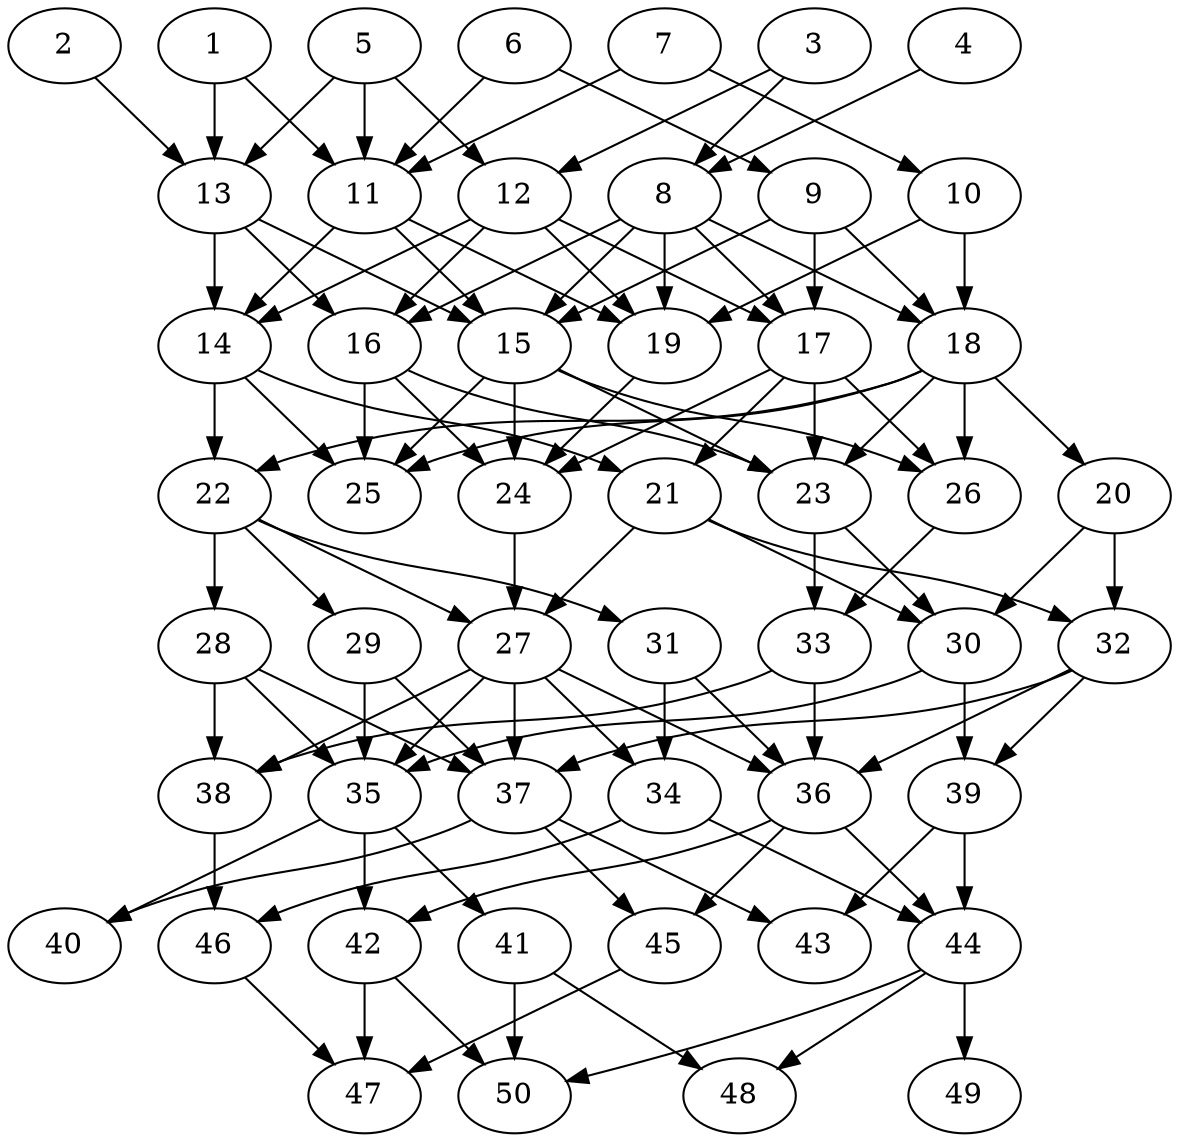 // DAG automatically generated by daggen at Thu Oct  3 14:07:58 2019
// ./daggen --dot -n 50 --ccr 0.4 --fat 0.5 --regular 0.9 --density 0.6 --mindata 5242880 --maxdata 52428800 
digraph G {
  1 [size="20802560", alpha="0.03", expect_size="8321024"] 
  1 -> 11 [size ="8321024"]
  1 -> 13 [size ="8321024"]
  2 [size="113290240", alpha="0.06", expect_size="45316096"] 
  2 -> 13 [size ="45316096"]
  3 [size="72724480", alpha="0.08", expect_size="29089792"] 
  3 -> 8 [size ="29089792"]
  3 -> 12 [size ="29089792"]
  4 [size="116124160", alpha="0.14", expect_size="46449664"] 
  4 -> 8 [size ="46449664"]
  5 [size="122685440", alpha="0.00", expect_size="49074176"] 
  5 -> 11 [size ="49074176"]
  5 -> 12 [size ="49074176"]
  5 -> 13 [size ="49074176"]
  6 [size="15841280", alpha="0.09", expect_size="6336512"] 
  6 -> 9 [size ="6336512"]
  6 -> 11 [size ="6336512"]
  7 [size="23047680", alpha="0.15", expect_size="9219072"] 
  7 -> 10 [size ="9219072"]
  7 -> 11 [size ="9219072"]
  8 [size="97661440", alpha="0.05", expect_size="39064576"] 
  8 -> 15 [size ="39064576"]
  8 -> 16 [size ="39064576"]
  8 -> 17 [size ="39064576"]
  8 -> 18 [size ="39064576"]
  8 -> 19 [size ="39064576"]
  9 [size="37363200", alpha="0.16", expect_size="14945280"] 
  9 -> 15 [size ="14945280"]
  9 -> 17 [size ="14945280"]
  9 -> 18 [size ="14945280"]
  10 [size="116554240", alpha="0.13", expect_size="46621696"] 
  10 -> 18 [size ="46621696"]
  10 -> 19 [size ="46621696"]
  11 [size="41175040", alpha="0.16", expect_size="16470016"] 
  11 -> 14 [size ="16470016"]
  11 -> 15 [size ="16470016"]
  11 -> 19 [size ="16470016"]
  12 [size="58595840", alpha="0.01", expect_size="23438336"] 
  12 -> 14 [size ="23438336"]
  12 -> 16 [size ="23438336"]
  12 -> 17 [size ="23438336"]
  12 -> 19 [size ="23438336"]
  13 [size="93230080", alpha="0.13", expect_size="37292032"] 
  13 -> 14 [size ="37292032"]
  13 -> 15 [size ="37292032"]
  13 -> 16 [size ="37292032"]
  14 [size="24097280", alpha="0.11", expect_size="9638912"] 
  14 -> 21 [size ="9638912"]
  14 -> 22 [size ="9638912"]
  14 -> 25 [size ="9638912"]
  15 [size="106183680", alpha="0.12", expect_size="42473472"] 
  15 -> 23 [size ="42473472"]
  15 -> 24 [size ="42473472"]
  15 -> 25 [size ="42473472"]
  15 -> 26 [size ="42473472"]
  16 [size="109040640", alpha="0.13", expect_size="43616256"] 
  16 -> 23 [size ="43616256"]
  16 -> 24 [size ="43616256"]
  16 -> 25 [size ="43616256"]
  17 [size="41694720", alpha="0.02", expect_size="16677888"] 
  17 -> 21 [size ="16677888"]
  17 -> 23 [size ="16677888"]
  17 -> 24 [size ="16677888"]
  17 -> 26 [size ="16677888"]
  18 [size="127838720", alpha="0.18", expect_size="51135488"] 
  18 -> 20 [size ="51135488"]
  18 -> 22 [size ="51135488"]
  18 -> 23 [size ="51135488"]
  18 -> 25 [size ="51135488"]
  18 -> 26 [size ="51135488"]
  19 [size="37201920", alpha="0.16", expect_size="14880768"] 
  19 -> 24 [size ="14880768"]
  20 [size="14003200", alpha="0.13", expect_size="5601280"] 
  20 -> 30 [size ="5601280"]
  20 -> 32 [size ="5601280"]
  21 [size="93242880", alpha="0.12", expect_size="37297152"] 
  21 -> 27 [size ="37297152"]
  21 -> 30 [size ="37297152"]
  21 -> 32 [size ="37297152"]
  22 [size="68807680", alpha="0.08", expect_size="27523072"] 
  22 -> 27 [size ="27523072"]
  22 -> 28 [size ="27523072"]
  22 -> 29 [size ="27523072"]
  22 -> 31 [size ="27523072"]
  23 [size="76771840", alpha="0.14", expect_size="30708736"] 
  23 -> 30 [size ="30708736"]
  23 -> 33 [size ="30708736"]
  24 [size="33712640", alpha="0.17", expect_size="13485056"] 
  24 -> 27 [size ="13485056"]
  25 [size="95690240", alpha="0.19", expect_size="38276096"] 
  26 [size="46702080", alpha="0.02", expect_size="18680832"] 
  26 -> 33 [size ="18680832"]
  27 [size="126220800", alpha="0.06", expect_size="50488320"] 
  27 -> 34 [size ="50488320"]
  27 -> 35 [size ="50488320"]
  27 -> 36 [size ="50488320"]
  27 -> 37 [size ="50488320"]
  27 -> 38 [size ="50488320"]
  28 [size="18160640", alpha="0.04", expect_size="7264256"] 
  28 -> 35 [size ="7264256"]
  28 -> 37 [size ="7264256"]
  28 -> 38 [size ="7264256"]
  29 [size="126551040", alpha="0.07", expect_size="50620416"] 
  29 -> 35 [size ="50620416"]
  29 -> 37 [size ="50620416"]
  30 [size="101368320", alpha="0.07", expect_size="40547328"] 
  30 -> 35 [size ="40547328"]
  30 -> 39 [size ="40547328"]
  31 [size="61519360", alpha="0.12", expect_size="24607744"] 
  31 -> 34 [size ="24607744"]
  31 -> 36 [size ="24607744"]
  32 [size="14702080", alpha="0.04", expect_size="5880832"] 
  32 -> 36 [size ="5880832"]
  32 -> 37 [size ="5880832"]
  32 -> 39 [size ="5880832"]
  33 [size="61102080", alpha="0.10", expect_size="24440832"] 
  33 -> 36 [size ="24440832"]
  33 -> 38 [size ="24440832"]
  34 [size="24407040", alpha="0.18", expect_size="9762816"] 
  34 -> 44 [size ="9762816"]
  34 -> 46 [size ="9762816"]
  35 [size="125598720", alpha="0.02", expect_size="50239488"] 
  35 -> 40 [size ="50239488"]
  35 -> 41 [size ="50239488"]
  35 -> 42 [size ="50239488"]
  36 [size="120360960", alpha="0.02", expect_size="48144384"] 
  36 -> 42 [size ="48144384"]
  36 -> 44 [size ="48144384"]
  36 -> 45 [size ="48144384"]
  37 [size="129397760", alpha="0.07", expect_size="51759104"] 
  37 -> 40 [size ="51759104"]
  37 -> 43 [size ="51759104"]
  37 -> 45 [size ="51759104"]
  38 [size="44684800", alpha="0.11", expect_size="17873920"] 
  38 -> 46 [size ="17873920"]
  39 [size="68738560", alpha="0.20", expect_size="27495424"] 
  39 -> 43 [size ="27495424"]
  39 -> 44 [size ="27495424"]
  40 [size="107855360", alpha="0.08", expect_size="43142144"] 
  41 [size="29550080", alpha="0.11", expect_size="11820032"] 
  41 -> 48 [size ="11820032"]
  41 -> 50 [size ="11820032"]
  42 [size="97822720", alpha="0.02", expect_size="39129088"] 
  42 -> 47 [size ="39129088"]
  42 -> 50 [size ="39129088"]
  43 [size="122237440", alpha="0.05", expect_size="48894976"] 
  44 [size="64947200", alpha="0.11", expect_size="25978880"] 
  44 -> 48 [size ="25978880"]
  44 -> 49 [size ="25978880"]
  44 -> 50 [size ="25978880"]
  45 [size="54914560", alpha="0.10", expect_size="21965824"] 
  45 -> 47 [size ="21965824"]
  46 [size="67246080", alpha="0.16", expect_size="26898432"] 
  46 -> 47 [size ="26898432"]
  47 [size="79915520", alpha="0.01", expect_size="31966208"] 
  48 [size="121510400", alpha="0.07", expect_size="48604160"] 
  49 [size="70837760", alpha="0.11", expect_size="28335104"] 
  50 [size="69954560", alpha="0.11", expect_size="27981824"] 
}
